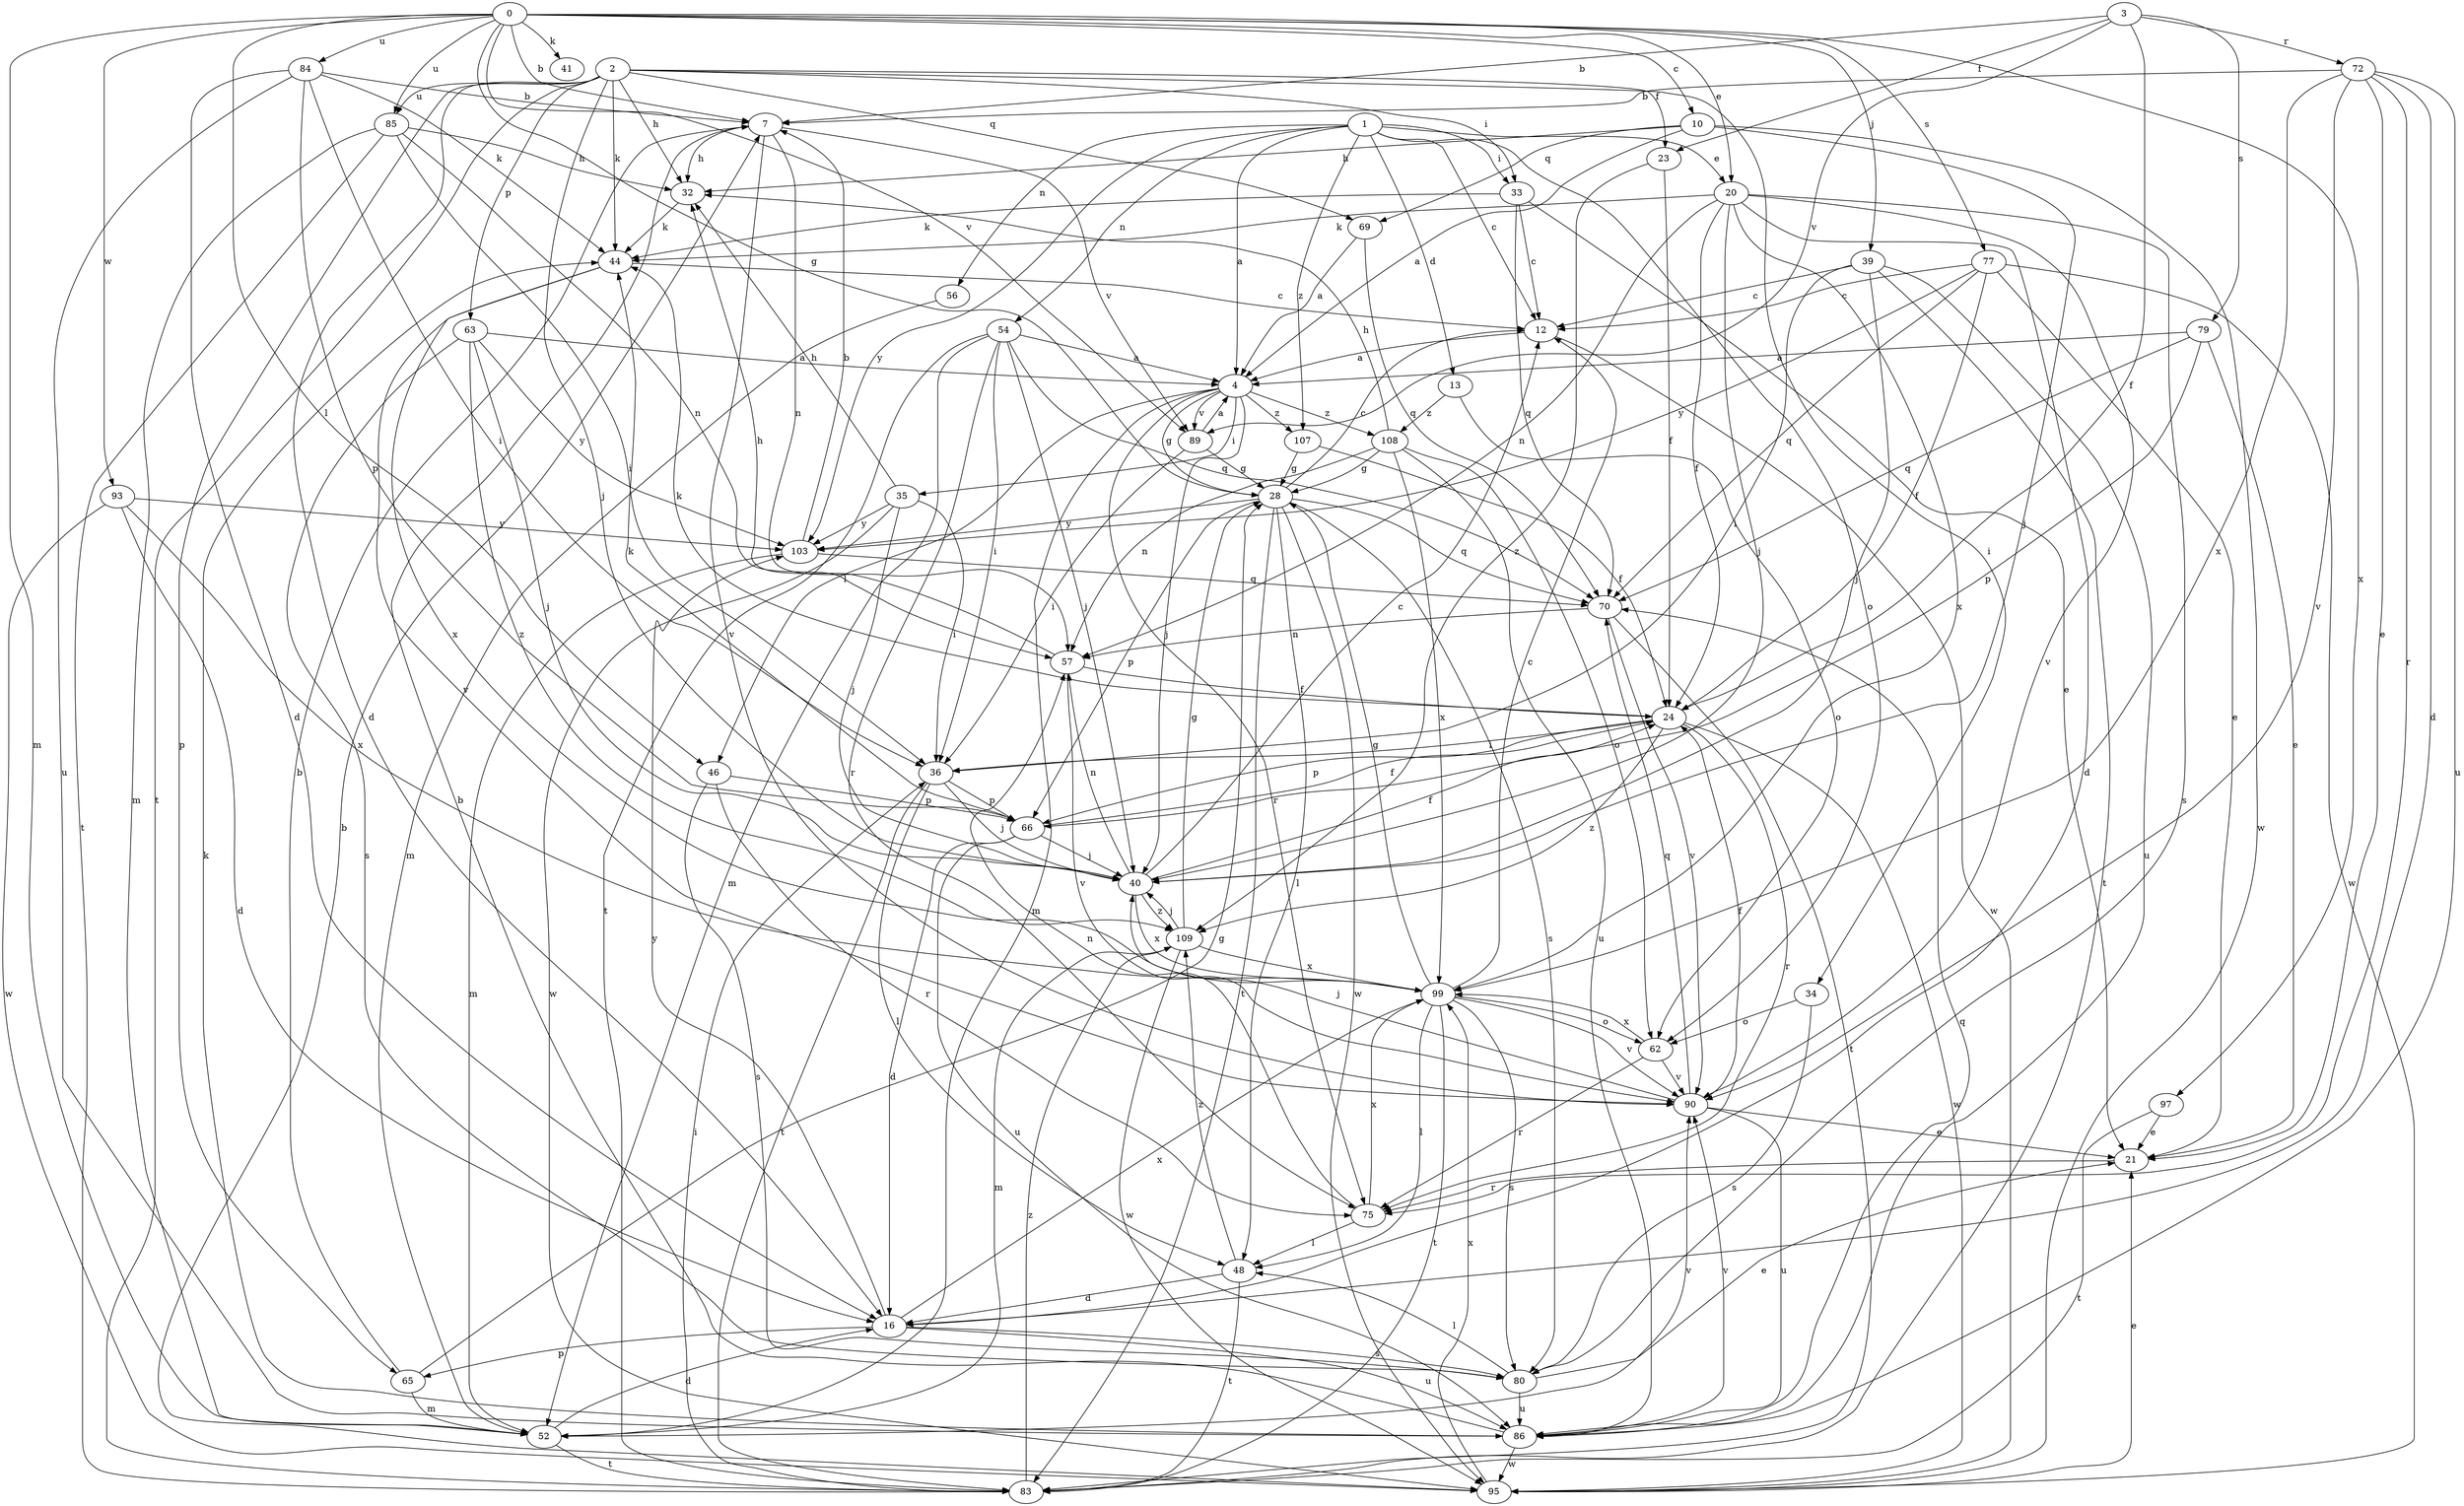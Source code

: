strict digraph  {
0;
1;
2;
3;
4;
7;
10;
12;
13;
16;
20;
21;
23;
24;
28;
32;
33;
34;
35;
36;
39;
40;
41;
44;
46;
48;
52;
54;
56;
57;
62;
63;
65;
66;
69;
70;
72;
75;
77;
79;
80;
83;
84;
85;
86;
89;
90;
93;
95;
97;
99;
103;
107;
108;
109;
0 -> 7  [label=b];
0 -> 10  [label=c];
0 -> 20  [label=e];
0 -> 28  [label=g];
0 -> 39  [label=j];
0 -> 41  [label=k];
0 -> 46  [label=l];
0 -> 52  [label=m];
0 -> 77  [label=s];
0 -> 84  [label=u];
0 -> 85  [label=u];
0 -> 89  [label=v];
0 -> 93  [label=w];
0 -> 97  [label=x];
1 -> 4  [label=a];
1 -> 12  [label=c];
1 -> 13  [label=d];
1 -> 20  [label=e];
1 -> 33  [label=i];
1 -> 54  [label=n];
1 -> 56  [label=n];
1 -> 62  [label=o];
1 -> 103  [label=y];
1 -> 107  [label=z];
2 -> 16  [label=d];
2 -> 23  [label=f];
2 -> 32  [label=h];
2 -> 33  [label=i];
2 -> 34  [label=i];
2 -> 40  [label=j];
2 -> 44  [label=k];
2 -> 63  [label=p];
2 -> 65  [label=p];
2 -> 69  [label=q];
2 -> 83  [label=t];
2 -> 85  [label=u];
3 -> 7  [label=b];
3 -> 23  [label=f];
3 -> 24  [label=f];
3 -> 72  [label=r];
3 -> 79  [label=s];
3 -> 89  [label=v];
4 -> 28  [label=g];
4 -> 35  [label=i];
4 -> 40  [label=j];
4 -> 46  [label=l];
4 -> 52  [label=m];
4 -> 75  [label=r];
4 -> 89  [label=v];
4 -> 107  [label=z];
4 -> 108  [label=z];
7 -> 32  [label=h];
7 -> 57  [label=n];
7 -> 89  [label=v];
7 -> 90  [label=v];
10 -> 4  [label=a];
10 -> 32  [label=h];
10 -> 40  [label=j];
10 -> 69  [label=q];
10 -> 95  [label=w];
12 -> 4  [label=a];
12 -> 95  [label=w];
13 -> 62  [label=o];
13 -> 108  [label=z];
16 -> 65  [label=p];
16 -> 80  [label=s];
16 -> 86  [label=u];
16 -> 99  [label=x];
16 -> 103  [label=y];
20 -> 16  [label=d];
20 -> 24  [label=f];
20 -> 40  [label=j];
20 -> 44  [label=k];
20 -> 57  [label=n];
20 -> 80  [label=s];
20 -> 90  [label=v];
20 -> 99  [label=x];
21 -> 75  [label=r];
23 -> 24  [label=f];
23 -> 109  [label=z];
24 -> 36  [label=i];
24 -> 44  [label=k];
24 -> 66  [label=p];
24 -> 75  [label=r];
24 -> 95  [label=w];
24 -> 109  [label=z];
28 -> 12  [label=c];
28 -> 48  [label=l];
28 -> 66  [label=p];
28 -> 70  [label=q];
28 -> 80  [label=s];
28 -> 83  [label=t];
28 -> 95  [label=w];
28 -> 103  [label=y];
32 -> 44  [label=k];
33 -> 12  [label=c];
33 -> 21  [label=e];
33 -> 44  [label=k];
33 -> 70  [label=q];
34 -> 62  [label=o];
34 -> 80  [label=s];
35 -> 32  [label=h];
35 -> 36  [label=i];
35 -> 40  [label=j];
35 -> 95  [label=w];
35 -> 103  [label=y];
36 -> 40  [label=j];
36 -> 48  [label=l];
36 -> 66  [label=p];
36 -> 83  [label=t];
39 -> 12  [label=c];
39 -> 36  [label=i];
39 -> 40  [label=j];
39 -> 83  [label=t];
39 -> 86  [label=u];
40 -> 12  [label=c];
40 -> 24  [label=f];
40 -> 57  [label=n];
40 -> 99  [label=x];
40 -> 109  [label=z];
44 -> 12  [label=c];
44 -> 90  [label=v];
44 -> 99  [label=x];
46 -> 66  [label=p];
46 -> 75  [label=r];
46 -> 80  [label=s];
48 -> 16  [label=d];
48 -> 83  [label=t];
48 -> 109  [label=z];
52 -> 16  [label=d];
52 -> 83  [label=t];
52 -> 90  [label=v];
54 -> 4  [label=a];
54 -> 36  [label=i];
54 -> 40  [label=j];
54 -> 52  [label=m];
54 -> 70  [label=q];
54 -> 75  [label=r];
54 -> 83  [label=t];
56 -> 52  [label=m];
57 -> 24  [label=f];
57 -> 32  [label=h];
57 -> 90  [label=v];
62 -> 75  [label=r];
62 -> 90  [label=v];
62 -> 99  [label=x];
63 -> 4  [label=a];
63 -> 40  [label=j];
63 -> 80  [label=s];
63 -> 103  [label=y];
63 -> 109  [label=z];
65 -> 7  [label=b];
65 -> 28  [label=g];
65 -> 52  [label=m];
66 -> 16  [label=d];
66 -> 24  [label=f];
66 -> 40  [label=j];
66 -> 44  [label=k];
66 -> 86  [label=u];
69 -> 4  [label=a];
69 -> 70  [label=q];
70 -> 57  [label=n];
70 -> 83  [label=t];
70 -> 90  [label=v];
72 -> 7  [label=b];
72 -> 16  [label=d];
72 -> 21  [label=e];
72 -> 75  [label=r];
72 -> 86  [label=u];
72 -> 90  [label=v];
72 -> 99  [label=x];
75 -> 48  [label=l];
75 -> 57  [label=n];
75 -> 99  [label=x];
77 -> 12  [label=c];
77 -> 21  [label=e];
77 -> 24  [label=f];
77 -> 70  [label=q];
77 -> 95  [label=w];
77 -> 103  [label=y];
79 -> 4  [label=a];
79 -> 21  [label=e];
79 -> 66  [label=p];
79 -> 70  [label=q];
80 -> 21  [label=e];
80 -> 48  [label=l];
80 -> 86  [label=u];
83 -> 36  [label=i];
83 -> 109  [label=z];
84 -> 7  [label=b];
84 -> 16  [label=d];
84 -> 36  [label=i];
84 -> 44  [label=k];
84 -> 66  [label=p];
84 -> 86  [label=u];
85 -> 32  [label=h];
85 -> 36  [label=i];
85 -> 52  [label=m];
85 -> 57  [label=n];
85 -> 83  [label=t];
86 -> 7  [label=b];
86 -> 44  [label=k];
86 -> 70  [label=q];
86 -> 90  [label=v];
86 -> 95  [label=w];
89 -> 4  [label=a];
89 -> 28  [label=g];
89 -> 36  [label=i];
90 -> 21  [label=e];
90 -> 24  [label=f];
90 -> 40  [label=j];
90 -> 70  [label=q];
90 -> 86  [label=u];
93 -> 16  [label=d];
93 -> 95  [label=w];
93 -> 99  [label=x];
93 -> 103  [label=y];
95 -> 7  [label=b];
95 -> 21  [label=e];
95 -> 99  [label=x];
97 -> 21  [label=e];
97 -> 83  [label=t];
99 -> 12  [label=c];
99 -> 28  [label=g];
99 -> 48  [label=l];
99 -> 62  [label=o];
99 -> 80  [label=s];
99 -> 83  [label=t];
99 -> 90  [label=v];
103 -> 7  [label=b];
103 -> 52  [label=m];
103 -> 70  [label=q];
107 -> 24  [label=f];
107 -> 28  [label=g];
108 -> 28  [label=g];
108 -> 32  [label=h];
108 -> 57  [label=n];
108 -> 62  [label=o];
108 -> 86  [label=u];
108 -> 99  [label=x];
109 -> 28  [label=g];
109 -> 40  [label=j];
109 -> 52  [label=m];
109 -> 95  [label=w];
109 -> 99  [label=x];
}
